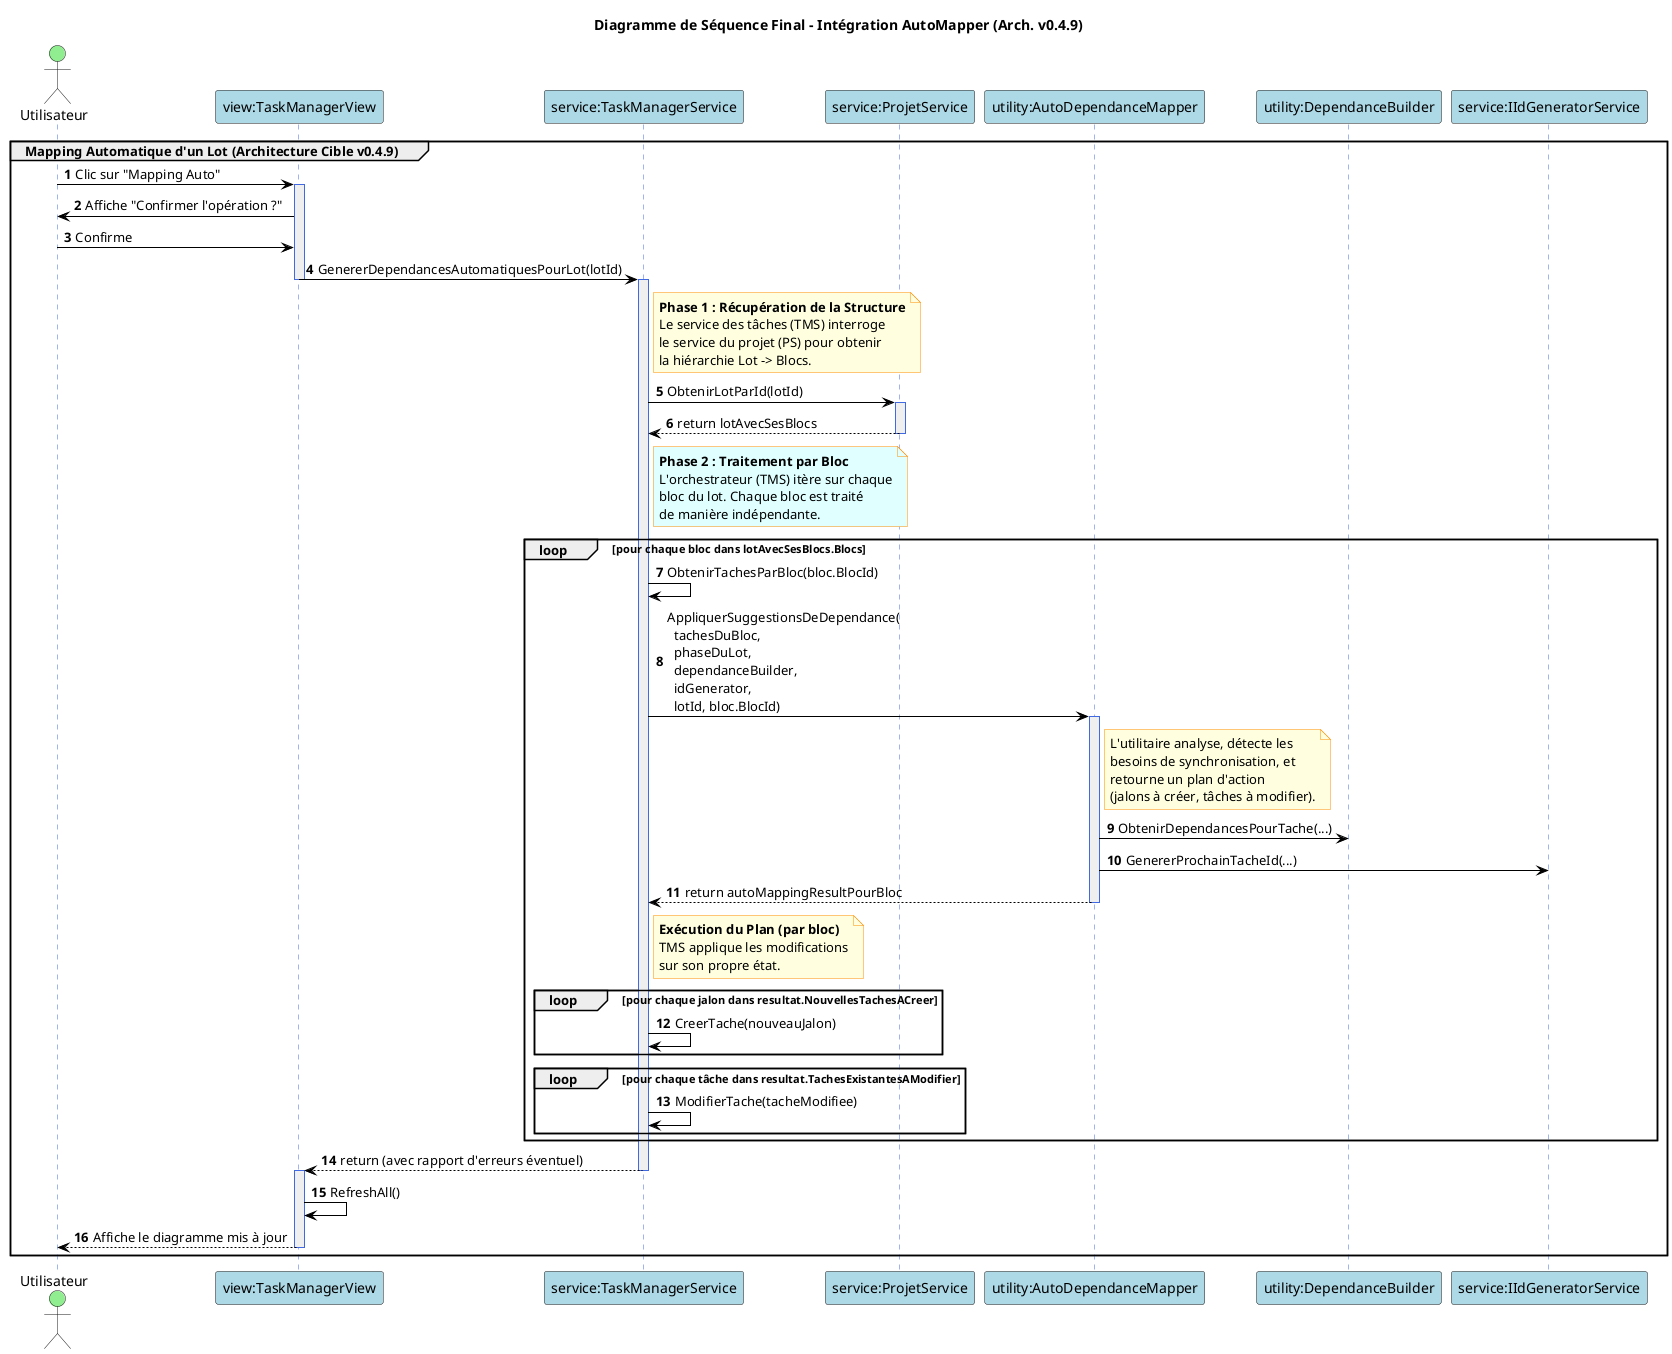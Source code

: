 @startuml
'---------------------------------
' Configuration
'---------------------------------
title Diagramme de Séquence Final - Intégration AutoMapper (Arch. v0.4.9)
autonumber

skinparam sequence {
    ParticipantBackgroundColor LightBlue
    ActorBackgroundColor LightGreen
    LifeLineBorderColor RoyalBlue
    BoxBorderColor Black
    BoxPadding 10
    ArrowColor Black
    LifeLineBackgroundColor #EFEFEF
}
skinparam note {
    BackgroundColor LightYellow
    BorderColor DarkOrange
}

'---------------------------------
' Participants
'---------------------------------
actor Utilisateur

participant "view:TaskManagerView" as TMV
participant "service:TaskManagerService" as TMS
participant "service:ProjetService" as PS
participant "utility:AutoDependanceMapper" as ADM
participant "utility:DependanceBuilder" as DB
participant "service:IIdGeneratorService" as IGS

'=================================
' FLUX PRINCIPAL
'=================================
group Mapping Automatique d'un Lot (Architecture Cible v0.4.9)

    Utilisateur -> TMV : Clic sur "Mapping Auto"
    activate TMV

    TMV -> Utilisateur : Affiche "Confirmer l'opération ?"
    Utilisateur -> TMV : Confirme

    ' 1. Le point d'entrée est le nouveau service des tâches
    TMV -> TMS : GenererDependancesAutomatiquesPourLot(lotId)
    deactivate TMV
    activate TMS
    
    note right of TMS
        **Phase 1 : Récupération de la Structure**
        Le service des tâches (TMS) interroge
        le service du projet (PS) pour obtenir
        la hiérarchie Lot -> Blocs.
    end note
    
    ' 2. TMS a besoin de la structure, il demande à ProjetService
    TMS -> PS : ObtenirLotParId(lotId)
    activate PS
    PS --> TMS : return lotAvecSesBlocs
    deactivate PS
    
    note right of TMS #LightCyan
        **Phase 2 : Traitement par Bloc**
        L'orchestrateur (TMS) itère sur chaque
        bloc du lot. Chaque bloc est traité
        de manière indépendante.
    end note
    
    ' 3. Boucle sur chaque bloc du lot
    loop pour chaque bloc dans lotAvecSesBlocs.Blocs
        
        ' TMS récupère les tâches de son propre état pour le bloc courant
        TMS -> TMS : ObtenirTachesParBloc(bloc.BlocId)
        
        ' TMS délègue le calcul complexe à l'utilitaire stateless
        TMS -> ADM : AppliquerSuggestionsDeDependance(\n  tachesDuBloc,\n  phaseDuLot,\n  dependanceBuilder,\n  idGenerator,\n  lotId, bloc.BlocId)
        activate ADM
        
        note right of ADM
            L'utilitaire analyse, détecte les
            besoins de synchronisation, et
            retourne un plan d'action
            (jalons à créer, tâches à modifier).
        end note

        ' ... (logique interne de ADM avec DB et IGS, comme précédemment) ...
        ADM -> DB : ObtenirDependancesPourTache(...)
        ADM -> IGS : GenererProchainTacheId(...)
        
        ADM --> TMS : return autoMappingResultPourBloc
        deactivate ADM
        
        note right of TMS
            **Exécution du Plan (par bloc)**
            TMS applique les modifications
            sur son propre état.
        end note
        
        loop pour chaque jalon dans resultat.NouvellesTachesACreer
            TMS -> TMS : CreerTache(nouveauJalon)
        end
        
        loop pour chaque tâche dans resultat.TachesExistantesAModifier
            TMS -> TMS : ModifierTache(tacheModifiee)
        end
        
    end
    
    TMS --> TMV : return (avec rapport d'erreurs éventuel)
    deactivate TMS
    activate TMV

    TMV -> TMV : RefreshAll()
    TMV --> Utilisateur : Affiche le diagramme mis à jour
    deactivate TMV

end
@enduml